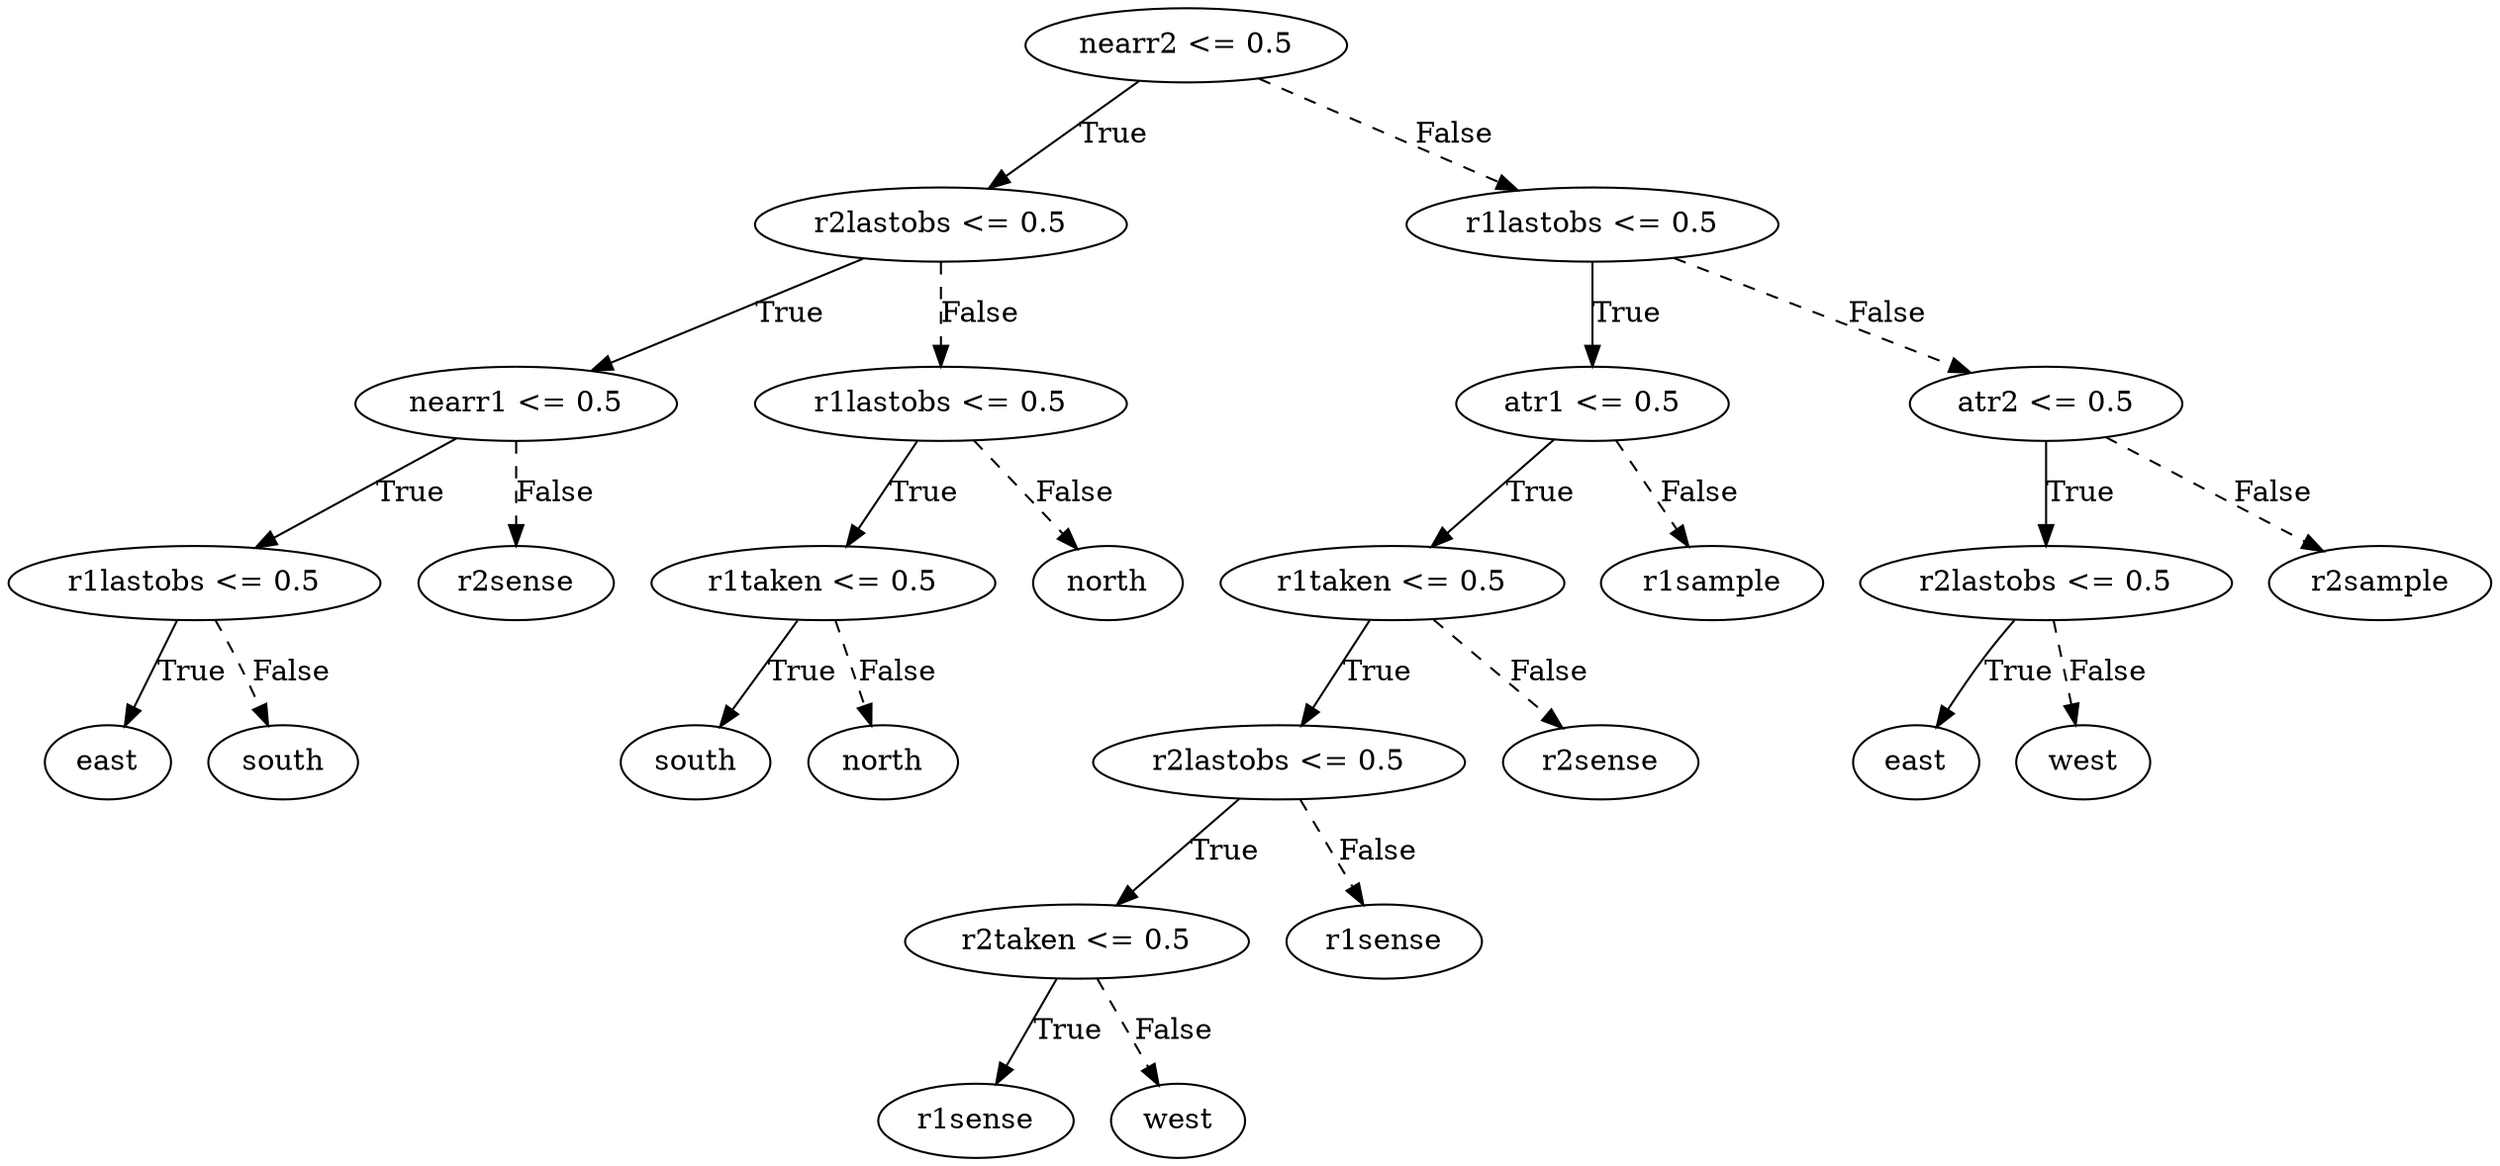 digraph {
0 [label="nearr2 <= 0.5"];
1 [label="r2lastobs <= 0.5"];
2 [label="nearr1 <= 0.5"];
3 [label="r1lastobs <= 0.5"];
4 [label="east"];
3 -> 4 [label="True"];
5 [label="south"];
3 -> 5 [style="dashed", label="False"];
2 -> 3 [label="True"];
6 [label="r2sense"];
2 -> 6 [style="dashed", label="False"];
1 -> 2 [label="True"];
7 [label="r1lastobs <= 0.5"];
8 [label="r1taken <= 0.5"];
9 [label="south"];
8 -> 9 [label="True"];
10 [label="north"];
8 -> 10 [style="dashed", label="False"];
7 -> 8 [label="True"];
11 [label="north"];
7 -> 11 [style="dashed", label="False"];
1 -> 7 [style="dashed", label="False"];
0 -> 1 [label="True"];
12 [label="r1lastobs <= 0.5"];
13 [label="atr1 <= 0.5"];
14 [label="r1taken <= 0.5"];
15 [label="r2lastobs <= 0.5"];
16 [label="r2taken <= 0.5"];
17 [label="r1sense"];
16 -> 17 [label="True"];
18 [label="west"];
16 -> 18 [style="dashed", label="False"];
15 -> 16 [label="True"];
19 [label="r1sense"];
15 -> 19 [style="dashed", label="False"];
14 -> 15 [label="True"];
20 [label="r2sense"];
14 -> 20 [style="dashed", label="False"];
13 -> 14 [label="True"];
21 [label="r1sample"];
13 -> 21 [style="dashed", label="False"];
12 -> 13 [label="True"];
22 [label="atr2 <= 0.5"];
23 [label="r2lastobs <= 0.5"];
24 [label="east"];
23 -> 24 [label="True"];
25 [label="west"];
23 -> 25 [style="dashed", label="False"];
22 -> 23 [label="True"];
26 [label="r2sample"];
22 -> 26 [style="dashed", label="False"];
12 -> 22 [style="dashed", label="False"];
0 -> 12 [style="dashed", label="False"];

}